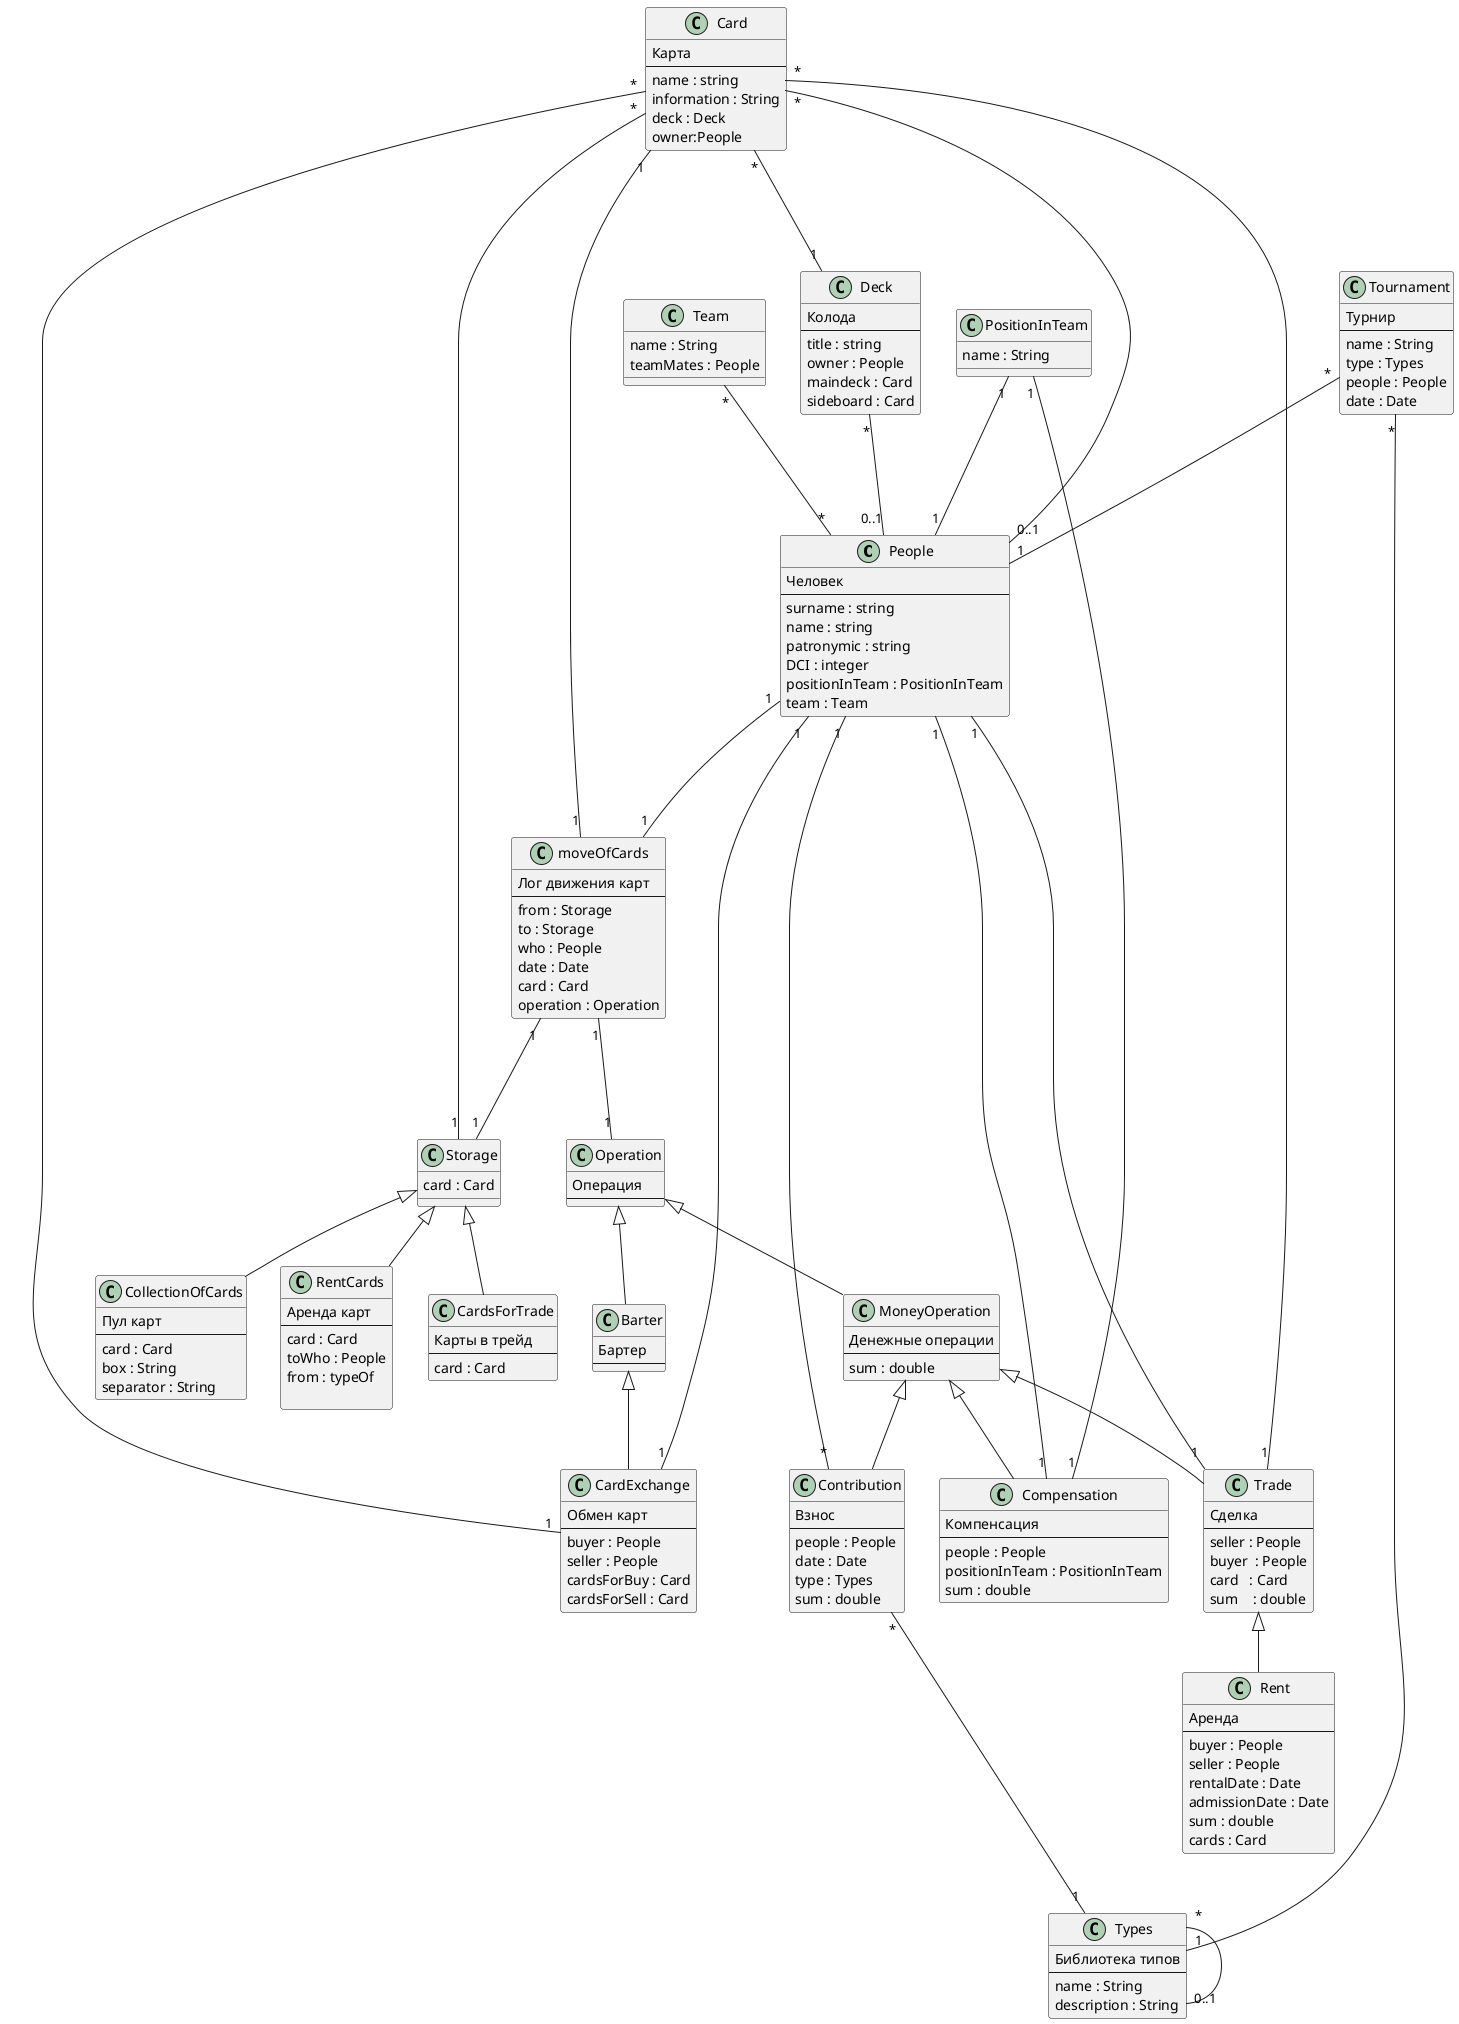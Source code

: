 @startuml registrationOfCardsMagic

class People {
Человек
--
'Фамилия
surname : string
'Имя
name : string
'Отчество
patronymic : string
'DCI
DCI : integer
'Должность в команде
positionInTeam : PositionInTeam
'Команда
team : Team
}

class Deck{
Колода
--
'Название
title : string
'Владелец
owner : People
'Основная колода
maindeck : Card
'Дополнительная колода
sideboard : Card
}

class Card {
Карта
--
'Название
name : string
'Инфа о карте
information : String
'Колода
deck : Deck
'Владелец
owner:People
}

class Tournament {
Турнир
--
'Название
name : String
'Тип
type : Types
'Человек
people : People
'Дата
date : Date
}

class Types {
Библиотека типов
--
'Имя
name : String
'Описание
description : String
}

class CollectionOfCards extends Storage{
    Пул карт
    --
    card : Card
    box : String
    separator : String
}

class RentCards extends Storage{
    Аренда карт
    --
    card : Card
    toWho : People
    from : typeOf

}

class CardsForTrade extends Storage {
    Карты в трейд
    --
    card : Card
}

class Storage {
    card : Card
}

class Operation {
Операция
--
}

class Barter extends Operation {
Бартер
--
}

class MoneyOperation extends Operation{
    Денежные операции
    --
    sum : double
}

class Contribution extends MoneyOperation {
Взнос
--
'Человек
people : People
'Дата
date : Date
'Тип
type : Types
'Сумма
sum : double
}

class Trade extends MoneyOperation{
    Сделка
    --
    'Продавец
    seller : People
    'Покупатель
    buyer  : People
    'Список карт
    card   : Card 
    'Сумма
    sum    : double
}

class CardExchange extends Barter{
    Обмен карт
    --
    '1 Человек который хочет обменять
    buyer : People
    '2 Человек у которого хотят обменять
    seller : People 
    'Карты 1 го человека
    cardsForBuy : Card
    'Карты 2 го человека
    cardsForSell : Card
}

class Rent extends Trade {
    Аренда
    --
    'Человек берущий в аренду
    buyer : People
    'Человек дающий в аренду
    seller : People   
    'Дата сдачи в аренду
    rentalDate : Date
    'Дата приема из аренды
    admissionDate : Date
    'Оплата за аренду в рублях
    sum : double
    'Карты которые берут в аренду
    cards : Card
}

class PositionInTeam {
    'Наименование
    name : String
}

class Compensation extends MoneyOperation {
    Компенсация
    --
    'Человек которому полагается компенсация
    people : People
    'В связи с чем ему предполагается компенсация(должность занимаемая в команде)
    positionInTeam : PositionInTeam
    'Сумма компенсации
    sum : double
}

Class Team {
    name : String
    teamMates : People
}

Class moveOfCards {
    Лог движения карт
    --
    'Откуда пришла карта
     from : Storage
    'Куда пришла карта
     to : Storage
    'Кто совершил эту операцию
     who : People
    'Дата
    date : Date
    'Карта
    card : Card
    'Операция
    operation : Operation
}

Deck "*" --- "0..1" People

Card "*" --- "0..1" People
Card "*" --- "1" Deck
Card "*" --- "1" CardExchange
Card "*" --- "1" Trade
Card "*" --- "1" Storage
Card "1" --- "1" moveOfCards

Tournament "*" --- "1" People
Tournament "*" --- "1" Types

Contribution "*" --- "1" People
Contribution "*" --- "1" Types

Types "*" --- "0..1" Types

People "1" --- "1" CardExchange
People "1" ---"1" Trade
People "1" --- "1" Compensation
People "1" --- "1" moveOfCards


PositionInTeam "1" --- "1" People
PositionInTeam "1" --- "1" Compensation

moveOfCards "1" --- "1" Storage
moveOfCards "1" --- "1" Operation

Team "*" --- "*" People
@enduml
